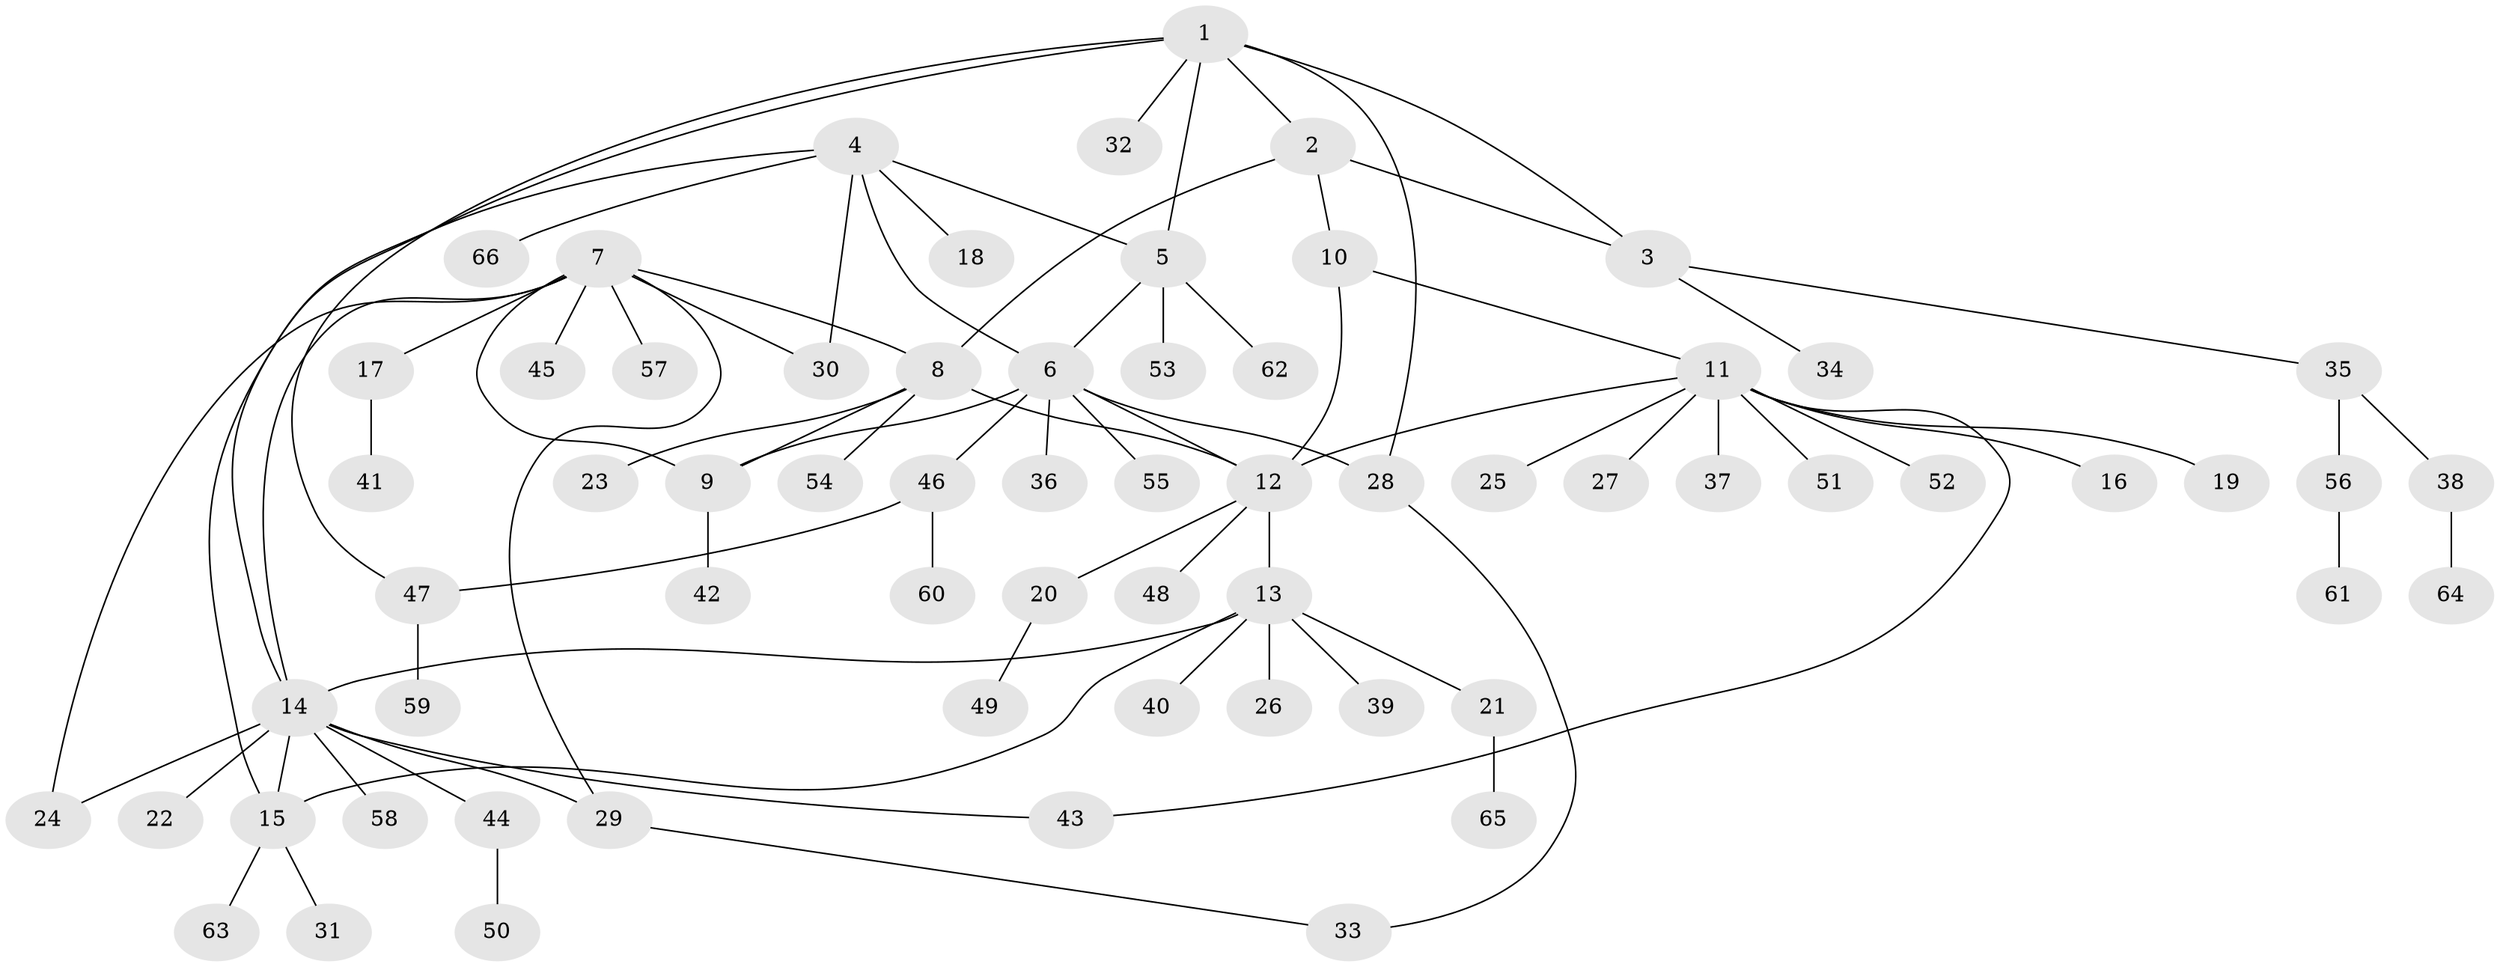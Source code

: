 // Generated by graph-tools (version 1.1) at 2025/11/02/27/25 16:11:37]
// undirected, 66 vertices, 83 edges
graph export_dot {
graph [start="1"]
  node [color=gray90,style=filled];
  1;
  2;
  3;
  4;
  5;
  6;
  7;
  8;
  9;
  10;
  11;
  12;
  13;
  14;
  15;
  16;
  17;
  18;
  19;
  20;
  21;
  22;
  23;
  24;
  25;
  26;
  27;
  28;
  29;
  30;
  31;
  32;
  33;
  34;
  35;
  36;
  37;
  38;
  39;
  40;
  41;
  42;
  43;
  44;
  45;
  46;
  47;
  48;
  49;
  50;
  51;
  52;
  53;
  54;
  55;
  56;
  57;
  58;
  59;
  60;
  61;
  62;
  63;
  64;
  65;
  66;
  1 -- 2;
  1 -- 3;
  1 -- 5;
  1 -- 14;
  1 -- 28;
  1 -- 32;
  1 -- 47;
  2 -- 3;
  2 -- 8;
  2 -- 10;
  3 -- 34;
  3 -- 35;
  4 -- 5;
  4 -- 6;
  4 -- 15;
  4 -- 18;
  4 -- 30;
  4 -- 66;
  5 -- 6;
  5 -- 53;
  5 -- 62;
  6 -- 9;
  6 -- 12;
  6 -- 28;
  6 -- 36;
  6 -- 46;
  6 -- 55;
  7 -- 8;
  7 -- 9;
  7 -- 14;
  7 -- 17;
  7 -- 24;
  7 -- 29;
  7 -- 30;
  7 -- 45;
  7 -- 57;
  8 -- 9;
  8 -- 12;
  8 -- 23;
  8 -- 54;
  9 -- 42;
  10 -- 11;
  10 -- 12;
  11 -- 12;
  11 -- 16;
  11 -- 19;
  11 -- 25;
  11 -- 27;
  11 -- 37;
  11 -- 43;
  11 -- 51;
  11 -- 52;
  12 -- 13;
  12 -- 20;
  12 -- 48;
  13 -- 14;
  13 -- 15;
  13 -- 21;
  13 -- 26;
  13 -- 39;
  13 -- 40;
  14 -- 15;
  14 -- 22;
  14 -- 24;
  14 -- 29;
  14 -- 43;
  14 -- 44;
  14 -- 58;
  15 -- 31;
  15 -- 63;
  17 -- 41;
  20 -- 49;
  21 -- 65;
  28 -- 33;
  29 -- 33;
  35 -- 38;
  35 -- 56;
  38 -- 64;
  44 -- 50;
  46 -- 47;
  46 -- 60;
  47 -- 59;
  56 -- 61;
}
